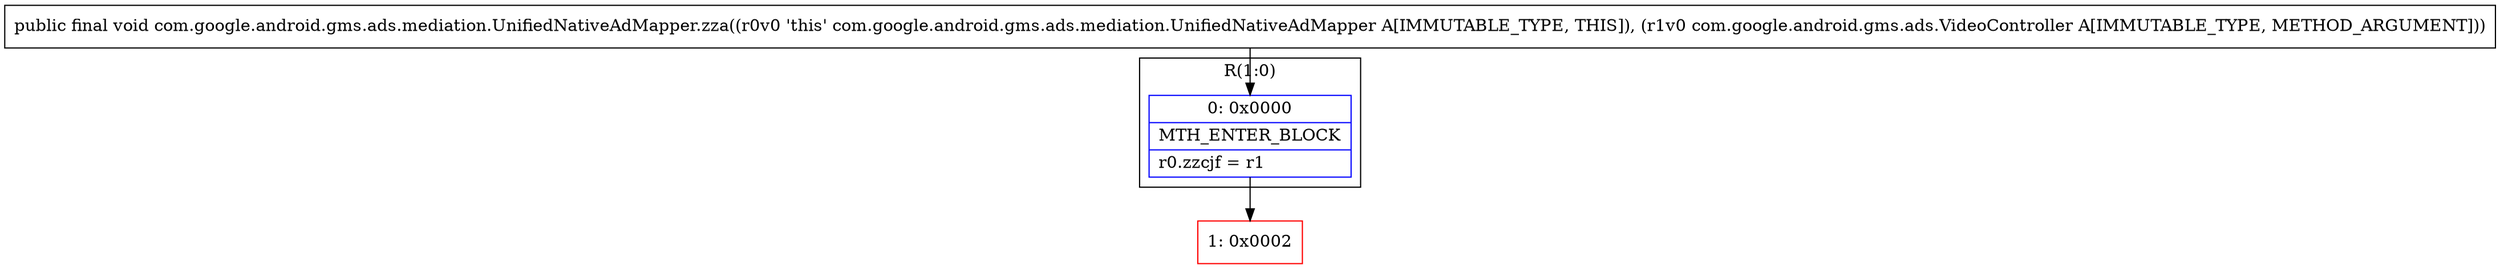digraph "CFG forcom.google.android.gms.ads.mediation.UnifiedNativeAdMapper.zza(Lcom\/google\/android\/gms\/ads\/VideoController;)V" {
subgraph cluster_Region_1284111283 {
label = "R(1:0)";
node [shape=record,color=blue];
Node_0 [shape=record,label="{0\:\ 0x0000|MTH_ENTER_BLOCK\l|r0.zzcjf = r1\l}"];
}
Node_1 [shape=record,color=red,label="{1\:\ 0x0002}"];
MethodNode[shape=record,label="{public final void com.google.android.gms.ads.mediation.UnifiedNativeAdMapper.zza((r0v0 'this' com.google.android.gms.ads.mediation.UnifiedNativeAdMapper A[IMMUTABLE_TYPE, THIS]), (r1v0 com.google.android.gms.ads.VideoController A[IMMUTABLE_TYPE, METHOD_ARGUMENT])) }"];
MethodNode -> Node_0;
Node_0 -> Node_1;
}

